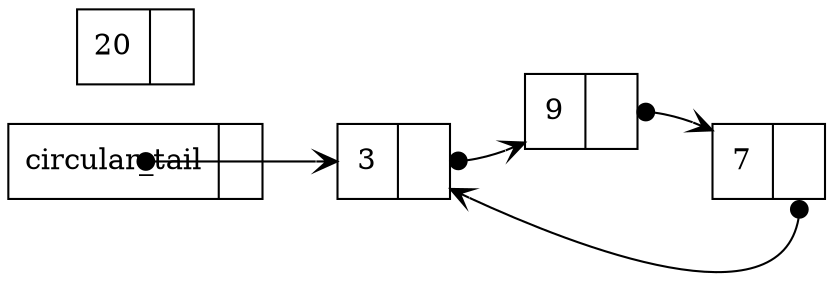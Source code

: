 digraph single_linked_list {
        rankdir=LR;
        node [shape=record];
        tail [label="{ circular_tail | <next>  }"]
        a [label="{ 3 | <next>  }"]
        b [label="{ 7 | <next>  }"]
        c [label="{ 9 | <next>  }"]
        d [label="{ 20 | <next>  }"]
        a:next -> c[arrowhead=vee, arrowtail=dot, dir=both, tailclip=false];
        tail -> a[arrowhead=vee, arrowtail=dot, dir=both, tailclip=false];
        b:next -> a[arrowhead=vee, arrowtail=dot, dir=both, tailclip=false];
        c:next -> b[arrowhead=vee, arrowtail=dot, dir=both, tailclip=false];
}

